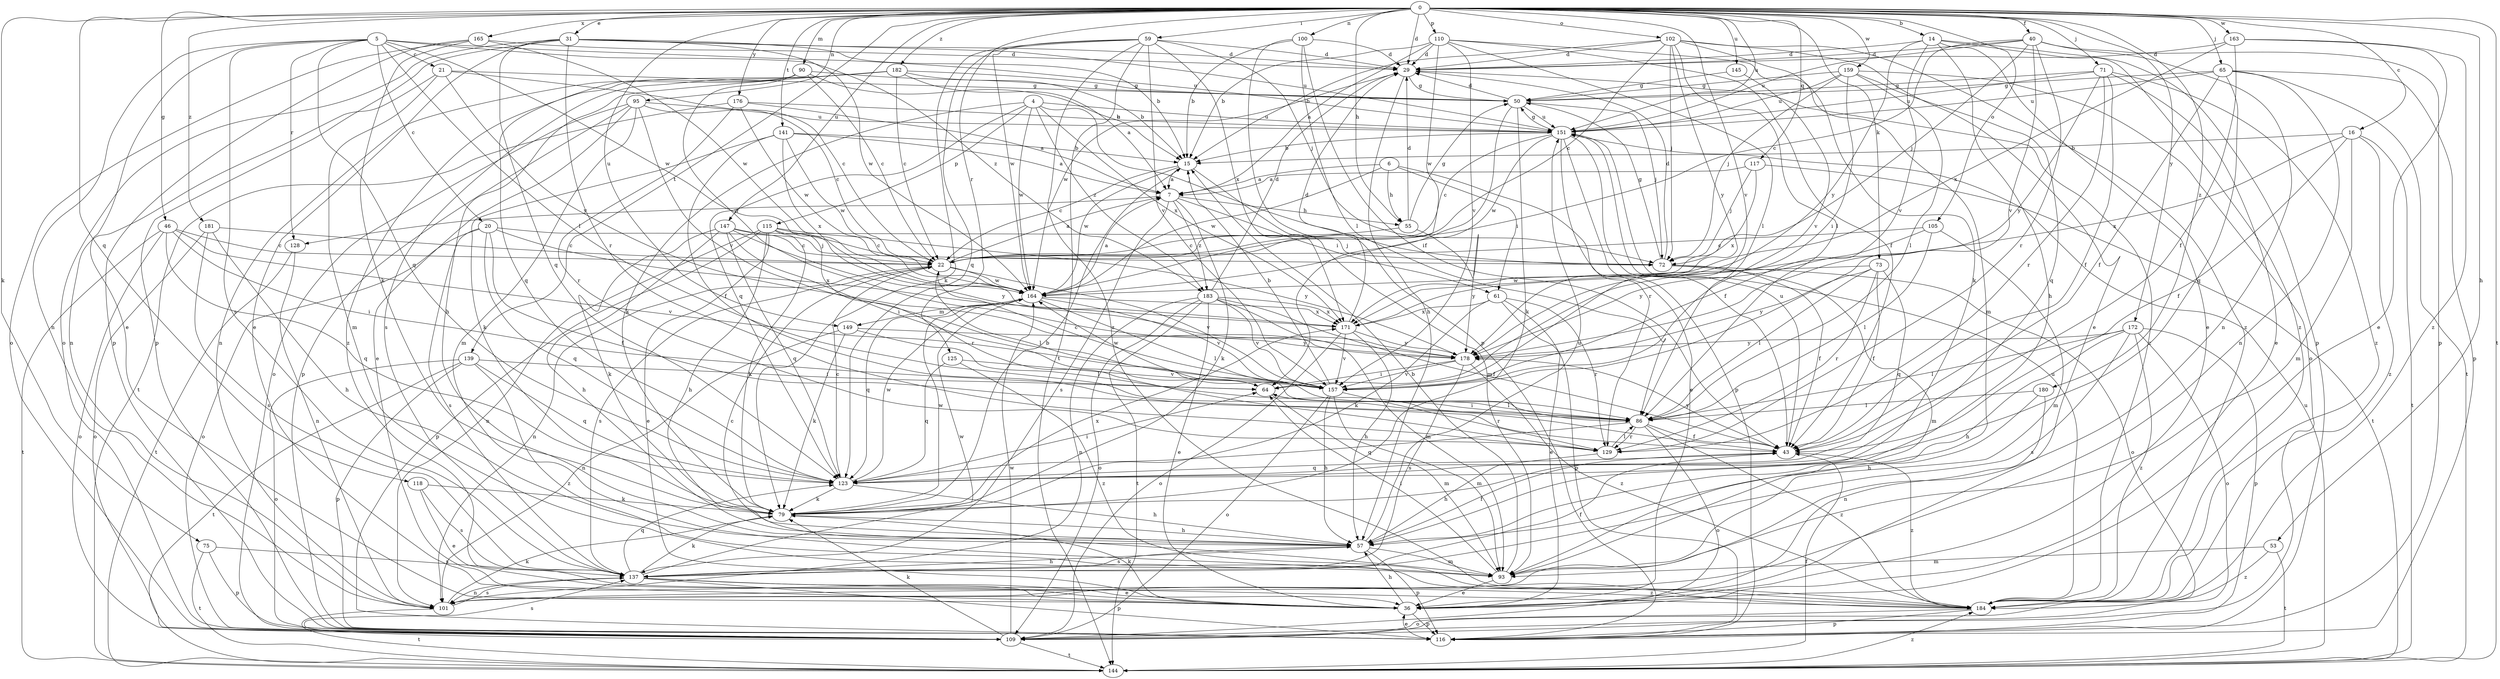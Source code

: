 strict digraph  {
0;
4;
5;
6;
7;
14;
15;
16;
20;
21;
22;
29;
31;
36;
40;
43;
46;
50;
53;
55;
57;
59;
61;
64;
65;
71;
72;
73;
75;
79;
86;
90;
93;
95;
100;
101;
102;
105;
109;
110;
115;
116;
117;
118;
123;
125;
128;
129;
137;
139;
141;
144;
145;
147;
149;
151;
157;
159;
163;
164;
165;
171;
172;
176;
178;
180;
181;
182;
183;
184;
0 -> 14  [label=b];
0 -> 16  [label=c];
0 -> 29  [label=d];
0 -> 31  [label=e];
0 -> 40  [label=f];
0 -> 46  [label=g];
0 -> 53  [label=h];
0 -> 55  [label=h];
0 -> 59  [label=i];
0 -> 65  [label=j];
0 -> 71  [label=j];
0 -> 73  [label=k];
0 -> 75  [label=k];
0 -> 90  [label=m];
0 -> 95  [label=n];
0 -> 100  [label=n];
0 -> 102  [label=o];
0 -> 105  [label=o];
0 -> 110  [label=p];
0 -> 117  [label=q];
0 -> 118  [label=q];
0 -> 125  [label=r];
0 -> 139  [label=t];
0 -> 141  [label=t];
0 -> 144  [label=t];
0 -> 145  [label=u];
0 -> 147  [label=u];
0 -> 149  [label=u];
0 -> 151  [label=u];
0 -> 157  [label=v];
0 -> 159  [label=w];
0 -> 163  [label=w];
0 -> 165  [label=x];
0 -> 172  [label=y];
0 -> 176  [label=y];
0 -> 180  [label=z];
0 -> 181  [label=z];
0 -> 182  [label=z];
4 -> 72  [label=j];
4 -> 79  [label=k];
4 -> 115  [label=p];
4 -> 123  [label=q];
4 -> 151  [label=u];
4 -> 164  [label=w];
4 -> 171  [label=x];
4 -> 183  [label=z];
5 -> 20  [label=c];
5 -> 21  [label=c];
5 -> 36  [label=e];
5 -> 86  [label=l];
5 -> 101  [label=n];
5 -> 123  [label=q];
5 -> 128  [label=r];
5 -> 137  [label=s];
5 -> 151  [label=u];
5 -> 164  [label=w];
5 -> 183  [label=z];
6 -> 7  [label=a];
6 -> 36  [label=e];
6 -> 55  [label=h];
6 -> 61  [label=i];
6 -> 164  [label=w];
7 -> 55  [label=h];
7 -> 61  [label=i];
7 -> 79  [label=k];
7 -> 128  [label=r];
7 -> 137  [label=s];
7 -> 183  [label=z];
14 -> 29  [label=d];
14 -> 36  [label=e];
14 -> 57  [label=h];
14 -> 116  [label=p];
14 -> 157  [label=v];
14 -> 178  [label=y];
14 -> 184  [label=z];
15 -> 7  [label=a];
15 -> 22  [label=c];
15 -> 93  [label=m];
15 -> 164  [label=w];
16 -> 15  [label=b];
16 -> 43  [label=f];
16 -> 93  [label=m];
16 -> 144  [label=t];
16 -> 171  [label=x];
16 -> 184  [label=z];
20 -> 43  [label=f];
20 -> 72  [label=j];
20 -> 109  [label=o];
20 -> 123  [label=q];
20 -> 137  [label=s];
20 -> 171  [label=x];
21 -> 22  [label=c];
21 -> 50  [label=g];
21 -> 93  [label=m];
21 -> 101  [label=n];
21 -> 178  [label=y];
22 -> 7  [label=a];
22 -> 86  [label=l];
22 -> 101  [label=n];
22 -> 137  [label=s];
22 -> 157  [label=v];
22 -> 164  [label=w];
29 -> 50  [label=g];
29 -> 57  [label=h];
29 -> 164  [label=w];
29 -> 184  [label=z];
31 -> 15  [label=b];
31 -> 29  [label=d];
31 -> 36  [label=e];
31 -> 109  [label=o];
31 -> 116  [label=p];
31 -> 123  [label=q];
31 -> 129  [label=r];
31 -> 151  [label=u];
31 -> 164  [label=w];
36 -> 57  [label=h];
36 -> 79  [label=k];
36 -> 116  [label=p];
40 -> 22  [label=c];
40 -> 29  [label=d];
40 -> 72  [label=j];
40 -> 101  [label=n];
40 -> 116  [label=p];
40 -> 129  [label=r];
40 -> 151  [label=u];
40 -> 157  [label=v];
43 -> 123  [label=q];
43 -> 151  [label=u];
43 -> 178  [label=y];
43 -> 184  [label=z];
46 -> 22  [label=c];
46 -> 64  [label=i];
46 -> 109  [label=o];
46 -> 123  [label=q];
46 -> 144  [label=t];
46 -> 157  [label=v];
50 -> 29  [label=d];
50 -> 64  [label=i];
50 -> 72  [label=j];
50 -> 79  [label=k];
50 -> 151  [label=u];
53 -> 93  [label=m];
53 -> 144  [label=t];
53 -> 184  [label=z];
55 -> 22  [label=c];
55 -> 29  [label=d];
55 -> 50  [label=g];
55 -> 178  [label=y];
57 -> 43  [label=f];
57 -> 93  [label=m];
57 -> 116  [label=p];
57 -> 137  [label=s];
57 -> 151  [label=u];
59 -> 29  [label=d];
59 -> 72  [label=j];
59 -> 79  [label=k];
59 -> 123  [label=q];
59 -> 144  [label=t];
59 -> 157  [label=v];
59 -> 164  [label=w];
59 -> 171  [label=x];
59 -> 184  [label=z];
61 -> 36  [label=e];
61 -> 79  [label=k];
61 -> 116  [label=p];
61 -> 129  [label=r];
61 -> 171  [label=x];
64 -> 86  [label=l];
64 -> 93  [label=m];
64 -> 164  [label=w];
65 -> 43  [label=f];
65 -> 50  [label=g];
65 -> 101  [label=n];
65 -> 116  [label=p];
65 -> 123  [label=q];
65 -> 144  [label=t];
65 -> 151  [label=u];
71 -> 36  [label=e];
71 -> 43  [label=f];
71 -> 50  [label=g];
71 -> 129  [label=r];
71 -> 151  [label=u];
71 -> 178  [label=y];
71 -> 184  [label=z];
72 -> 29  [label=d];
72 -> 43  [label=f];
72 -> 50  [label=g];
72 -> 93  [label=m];
72 -> 109  [label=o];
73 -> 43  [label=f];
73 -> 86  [label=l];
73 -> 123  [label=q];
73 -> 129  [label=r];
73 -> 164  [label=w];
73 -> 178  [label=y];
75 -> 116  [label=p];
75 -> 137  [label=s];
75 -> 144  [label=t];
79 -> 15  [label=b];
79 -> 57  [label=h];
79 -> 164  [label=w];
79 -> 171  [label=x];
86 -> 43  [label=f];
86 -> 64  [label=i];
86 -> 109  [label=o];
86 -> 123  [label=q];
86 -> 129  [label=r];
86 -> 184  [label=z];
90 -> 15  [label=b];
90 -> 22  [label=c];
90 -> 50  [label=g];
90 -> 101  [label=n];
90 -> 123  [label=q];
90 -> 178  [label=y];
93 -> 15  [label=b];
93 -> 22  [label=c];
93 -> 36  [label=e];
93 -> 64  [label=i];
95 -> 22  [label=c];
95 -> 36  [label=e];
95 -> 93  [label=m];
95 -> 109  [label=o];
95 -> 116  [label=p];
95 -> 151  [label=u];
95 -> 157  [label=v];
100 -> 15  [label=b];
100 -> 29  [label=d];
100 -> 43  [label=f];
100 -> 86  [label=l];
100 -> 116  [label=p];
101 -> 79  [label=k];
101 -> 137  [label=s];
101 -> 144  [label=t];
102 -> 15  [label=b];
102 -> 22  [label=c];
102 -> 29  [label=d];
102 -> 36  [label=e];
102 -> 72  [label=j];
102 -> 79  [label=k];
102 -> 86  [label=l];
102 -> 178  [label=y];
102 -> 184  [label=z];
105 -> 22  [label=c];
105 -> 86  [label=l];
105 -> 93  [label=m];
105 -> 178  [label=y];
109 -> 79  [label=k];
109 -> 137  [label=s];
109 -> 144  [label=t];
109 -> 164  [label=w];
110 -> 7  [label=a];
110 -> 15  [label=b];
110 -> 29  [label=d];
110 -> 43  [label=f];
110 -> 86  [label=l];
110 -> 93  [label=m];
110 -> 157  [label=v];
110 -> 164  [label=w];
115 -> 22  [label=c];
115 -> 36  [label=e];
115 -> 57  [label=h];
115 -> 79  [label=k];
115 -> 101  [label=n];
115 -> 116  [label=p];
115 -> 129  [label=r];
115 -> 178  [label=y];
116 -> 36  [label=e];
117 -> 7  [label=a];
117 -> 72  [label=j];
117 -> 144  [label=t];
117 -> 171  [label=x];
118 -> 36  [label=e];
118 -> 79  [label=k];
118 -> 137  [label=s];
123 -> 22  [label=c];
123 -> 57  [label=h];
123 -> 64  [label=i];
123 -> 79  [label=k];
123 -> 164  [label=w];
125 -> 123  [label=q];
125 -> 157  [label=v];
125 -> 184  [label=z];
128 -> 101  [label=n];
128 -> 144  [label=t];
129 -> 57  [label=h];
129 -> 86  [label=l];
137 -> 36  [label=e];
137 -> 43  [label=f];
137 -> 57  [label=h];
137 -> 79  [label=k];
137 -> 101  [label=n];
137 -> 116  [label=p];
137 -> 123  [label=q];
137 -> 164  [label=w];
137 -> 184  [label=z];
139 -> 64  [label=i];
139 -> 109  [label=o];
139 -> 116  [label=p];
139 -> 123  [label=q];
139 -> 144  [label=t];
139 -> 184  [label=z];
141 -> 7  [label=a];
141 -> 15  [label=b];
141 -> 43  [label=f];
141 -> 79  [label=k];
141 -> 164  [label=w];
141 -> 171  [label=x];
144 -> 43  [label=f];
144 -> 151  [label=u];
144 -> 184  [label=z];
145 -> 50  [label=g];
145 -> 157  [label=v];
147 -> 22  [label=c];
147 -> 57  [label=h];
147 -> 64  [label=i];
147 -> 72  [label=j];
147 -> 79  [label=k];
147 -> 123  [label=q];
147 -> 178  [label=y];
149 -> 79  [label=k];
149 -> 86  [label=l];
149 -> 101  [label=n];
149 -> 178  [label=y];
151 -> 15  [label=b];
151 -> 22  [label=c];
151 -> 43  [label=f];
151 -> 50  [label=g];
151 -> 116  [label=p];
151 -> 129  [label=r];
151 -> 164  [label=w];
157 -> 15  [label=b];
157 -> 22  [label=c];
157 -> 57  [label=h];
157 -> 93  [label=m];
157 -> 109  [label=o];
157 -> 129  [label=r];
159 -> 50  [label=g];
159 -> 64  [label=i];
159 -> 72  [label=j];
159 -> 86  [label=l];
159 -> 109  [label=o];
159 -> 123  [label=q];
159 -> 151  [label=u];
163 -> 29  [label=d];
163 -> 36  [label=e];
163 -> 43  [label=f];
163 -> 171  [label=x];
163 -> 184  [label=z];
164 -> 7  [label=a];
164 -> 86  [label=l];
164 -> 123  [label=q];
164 -> 157  [label=v];
164 -> 171  [label=x];
164 -> 149  [label=m];
165 -> 29  [label=d];
165 -> 79  [label=k];
165 -> 109  [label=o];
165 -> 116  [label=p];
165 -> 164  [label=w];
171 -> 29  [label=d];
171 -> 57  [label=h];
171 -> 109  [label=o];
171 -> 157  [label=v];
171 -> 178  [label=y];
172 -> 57  [label=h];
172 -> 86  [label=l];
172 -> 109  [label=o];
172 -> 116  [label=p];
172 -> 137  [label=s];
172 -> 178  [label=y];
172 -> 184  [label=z];
176 -> 7  [label=a];
176 -> 129  [label=r];
176 -> 144  [label=t];
176 -> 151  [label=u];
176 -> 164  [label=w];
178 -> 64  [label=i];
178 -> 137  [label=s];
178 -> 157  [label=v];
178 -> 184  [label=z];
180 -> 57  [label=h];
180 -> 86  [label=l];
180 -> 101  [label=n];
181 -> 22  [label=c];
181 -> 57  [label=h];
181 -> 109  [label=o];
181 -> 137  [label=s];
182 -> 7  [label=a];
182 -> 15  [label=b];
182 -> 22  [label=c];
182 -> 50  [label=g];
182 -> 57  [label=h];
182 -> 137  [label=s];
182 -> 184  [label=z];
183 -> 29  [label=d];
183 -> 36  [label=e];
183 -> 43  [label=f];
183 -> 93  [label=m];
183 -> 101  [label=n];
183 -> 109  [label=o];
183 -> 144  [label=t];
183 -> 157  [label=v];
183 -> 171  [label=x];
184 -> 109  [label=o];
184 -> 116  [label=p];
184 -> 151  [label=u];
}
